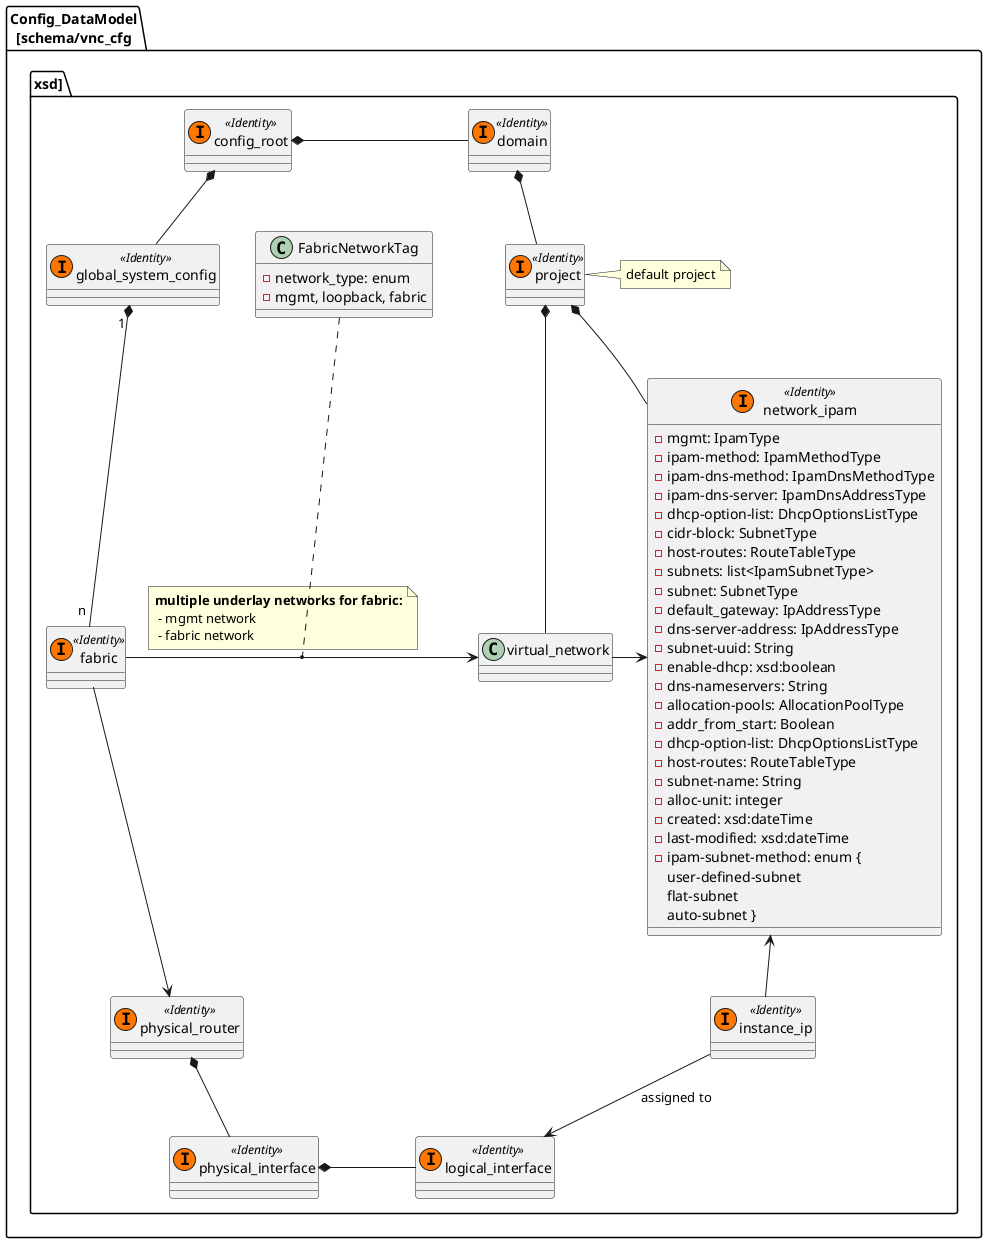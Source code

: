 @startuml
package Config_DataModel\n[schema/vnc_cfg.xsd] {

    class config_root << (I, #FF7700) Identity>> {
    }

    class domain << (I, #FF7700) Identity>> {
    }

    class project << (I, #FF7700) Identity>> {
    }
    note right
    default project
    end note

    class global_system_config << (I, #FF7700) Identity>> {
    }

    class fabric << (I, #FF7700) Identity>> {
    }

    class instance_ip << (I, #FF7700) Identity>> {
    }

    class network_ipam << (I, #FF7700) Identity>> {
        - mgmt: IpamType
          - ipam-method: IpamMethodType
          - ipam-dns-method: IpamDnsMethodType
          - ipam-dns-server: IpamDnsAddressType
          - dhcp-option-list: DhcpOptionsListType
          - cidr-block: SubnetType
          - host-routes: RouteTableType
        - subnets: list<IpamSubnetType>
          - subnet: SubnetType
          - default_gateway: IpAddressType
          - dns-server-address: IpAddressType
          - subnet-uuid: String
          - enable-dhcp: xsd:boolean
          - dns-nameservers: String
          - allocation-pools: AllocationPoolType
          - addr_from_start: Boolean
          - dhcp-option-list: DhcpOptionsListType
          - host-routes: RouteTableType
          - subnet-name: String
          - alloc-unit: integer
          - created: xsd:dateTime
          - last-modified: xsd:dateTime
        - ipam-subnet-method: enum {
            user-defined-subnet
            flat-subnet
            auto-subnet }
    }

    class physical_router << (I, #FF7700) Identity>> {
    }

    class physical_interface << (I, #FF7700) Identity>> {
    }

    class logical_interface << (I, #FF7700) Identity>> {
    }

    class FabricNetworkTag {
       - network_type: enum
           - mgmt, loopback, fabric
    }

config_root *-- global_system_config
config_root *- domain
domain *-- project
project *-- network_ipam
project *-- virtual_network
global_system_config "1 " *-- "n " fabric

network_ipam <-- instance_ip
virtual_network -> network_ipam
fabric -> virtual_network
note on link
<b>multiple underlay networks for fabric:
 - mgmt network
 - fabric network
end note

fabric --> physical_router
physical_router *-- physical_interface
physical_interface *- logical_interface

instance_ip --> logical_interface: assigned to


'global_system_config *--- virtual_router
'virtual_router --> network_ipam
FabricNetworkTag..(fabric, virtual_network)
}

@enduml
